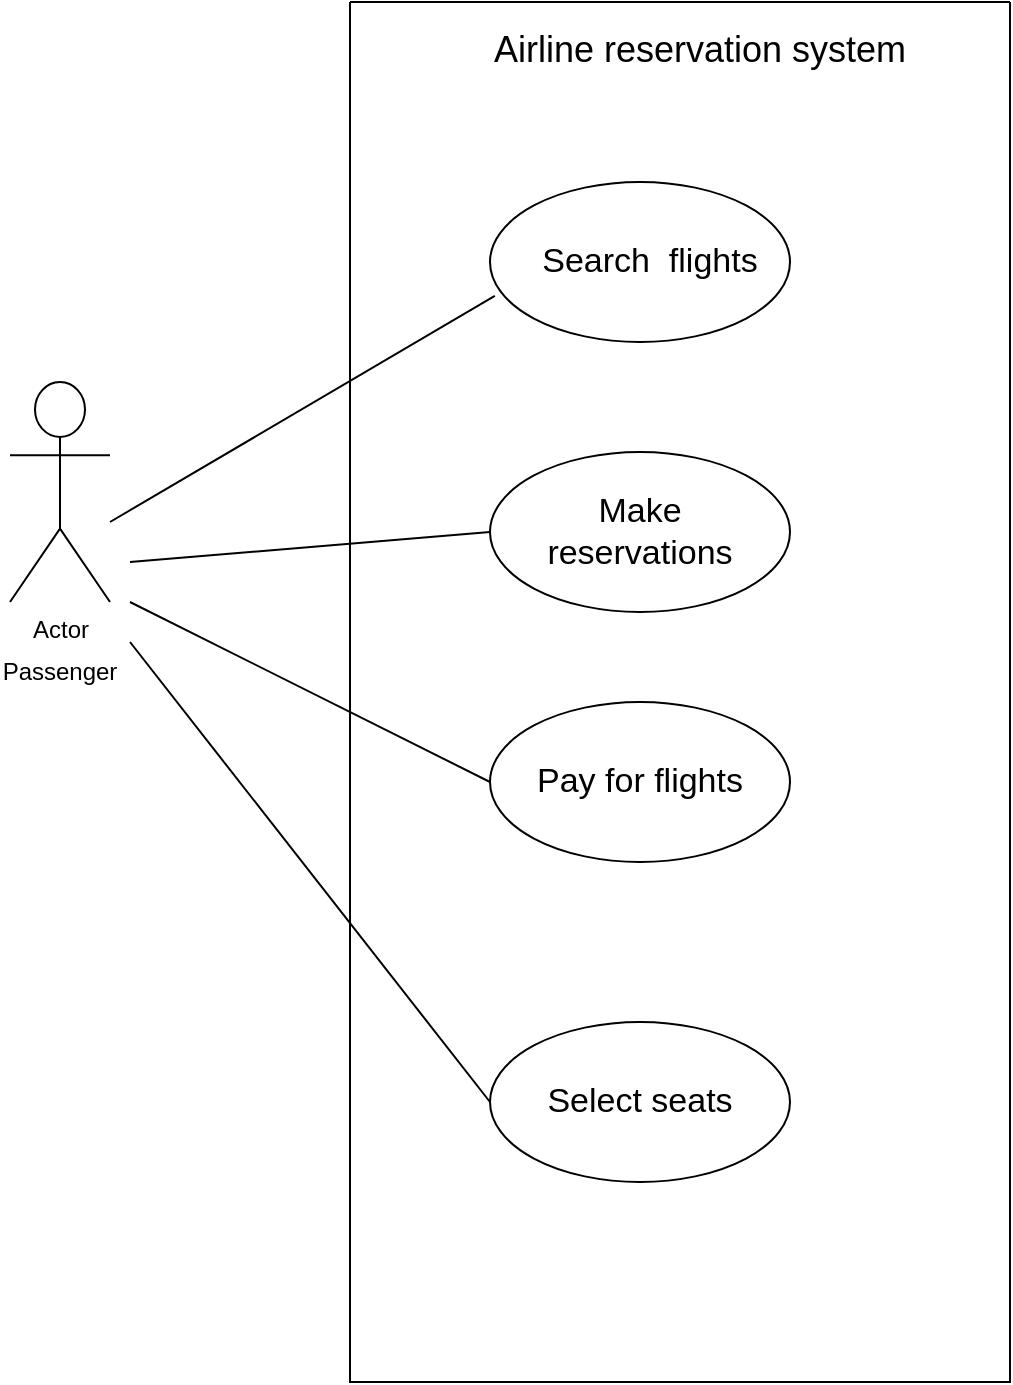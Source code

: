<mxfile version="21.3.5" type="device">
  <diagram name="Page-1" id="z0NkXbsKTlzJ4-4qUEFr">
    <mxGraphModel dx="1050" dy="541" grid="1" gridSize="10" guides="1" tooltips="1" connect="1" arrows="1" fold="1" page="1" pageScale="1" pageWidth="850" pageHeight="1100" background="none" math="0" shadow="0">
      <root>
        <mxCell id="0" />
        <mxCell id="1" parent="0" />
        <mxCell id="tjNFSNa4WCcFlEMhLhyr-2" value="" style="swimlane;startSize=0;" parent="1" vertex="1">
          <mxGeometry x="260" y="250" width="330" height="690" as="geometry" />
        </mxCell>
        <mxCell id="tjNFSNa4WCcFlEMhLhyr-3" value="&lt;p style=&quot;line-height: 120%;&quot;&gt;&lt;font style=&quot;font-size: 18px;&quot;&gt;Airline reservation system&lt;/font&gt;&lt;/p&gt;" style="text;html=1;strokeColor=none;fillColor=none;align=center;verticalAlign=middle;whiteSpace=wrap;rounded=0;" parent="tjNFSNa4WCcFlEMhLhyr-2" vertex="1">
          <mxGeometry x="60" y="10" width="230" height="30" as="geometry" />
        </mxCell>
        <mxCell id="tjNFSNa4WCcFlEMhLhyr-7" value="" style="ellipse;whiteSpace=wrap;html=1;fillStyle=hatch;" parent="tjNFSNa4WCcFlEMhLhyr-2" vertex="1">
          <mxGeometry x="70" y="90" width="150" height="80" as="geometry" />
        </mxCell>
        <mxCell id="tjNFSNa4WCcFlEMhLhyr-8" value="&lt;font style=&quot;font-size: 17px;&quot;&gt;Search&amp;nbsp; flights&lt;/font&gt;" style="text;html=1;strokeColor=none;fillColor=none;align=center;verticalAlign=middle;whiteSpace=wrap;rounded=0;" parent="tjNFSNa4WCcFlEMhLhyr-2" vertex="1">
          <mxGeometry x="90" y="115" width="120" height="30" as="geometry" />
        </mxCell>
        <mxCell id="tjNFSNa4WCcFlEMhLhyr-11" value="" style="ellipse;whiteSpace=wrap;html=1;fillStyle=hatch;" parent="tjNFSNa4WCcFlEMhLhyr-2" vertex="1">
          <mxGeometry x="70" y="225" width="150" height="80" as="geometry" />
        </mxCell>
        <mxCell id="tjNFSNa4WCcFlEMhLhyr-12" value="&lt;font style=&quot;font-size: 17px;&quot;&gt;Make reservations&lt;/font&gt;" style="text;html=1;strokeColor=none;fillColor=none;align=center;verticalAlign=middle;whiteSpace=wrap;rounded=0;" parent="tjNFSNa4WCcFlEMhLhyr-2" vertex="1">
          <mxGeometry x="85" y="250" width="120" height="30" as="geometry" />
        </mxCell>
        <mxCell id="tjNFSNa4WCcFlEMhLhyr-14" value="" style="ellipse;whiteSpace=wrap;html=1;fillStyle=hatch;" parent="tjNFSNa4WCcFlEMhLhyr-2" vertex="1">
          <mxGeometry x="70" y="350" width="150" height="80" as="geometry" />
        </mxCell>
        <mxCell id="tjNFSNa4WCcFlEMhLhyr-16" value="&lt;font style=&quot;font-size: 17px;&quot;&gt;Pay for flights&lt;/font&gt;" style="text;html=1;strokeColor=none;fillColor=none;align=center;verticalAlign=middle;whiteSpace=wrap;rounded=0;" parent="tjNFSNa4WCcFlEMhLhyr-2" vertex="1">
          <mxGeometry x="85" y="375" width="120" height="30" as="geometry" />
        </mxCell>
        <mxCell id="tjNFSNa4WCcFlEMhLhyr-17" value="" style="ellipse;whiteSpace=wrap;html=1;fillStyle=hatch;" parent="tjNFSNa4WCcFlEMhLhyr-2" vertex="1">
          <mxGeometry x="70" y="510" width="150" height="80" as="geometry" />
        </mxCell>
        <mxCell id="tjNFSNa4WCcFlEMhLhyr-18" value="&lt;font style=&quot;font-size: 17px;&quot;&gt;Select seats&lt;/font&gt;" style="text;html=1;strokeColor=none;fillColor=none;align=center;verticalAlign=middle;whiteSpace=wrap;rounded=0;" parent="tjNFSNa4WCcFlEMhLhyr-2" vertex="1">
          <mxGeometry x="85" y="535" width="120" height="30" as="geometry" />
        </mxCell>
        <mxCell id="tjNFSNa4WCcFlEMhLhyr-4" value="Actor" style="shape=umlActor;verticalLabelPosition=bottom;verticalAlign=top;html=1;" parent="1" vertex="1">
          <mxGeometry x="90" y="440" width="50" height="110" as="geometry" />
        </mxCell>
        <mxCell id="tjNFSNa4WCcFlEMhLhyr-6" value="Passenger" style="text;html=1;strokeColor=none;fillColor=none;align=center;verticalAlign=middle;whiteSpace=wrap;rounded=0;" parent="1" vertex="1">
          <mxGeometry x="85" y="570" width="60" height="30" as="geometry" />
        </mxCell>
        <mxCell id="tjNFSNa4WCcFlEMhLhyr-10" value="" style="endArrow=none;html=1;rounded=0;entryX=0.016;entryY=0.712;entryDx=0;entryDy=0;entryPerimeter=0;" parent="1" target="tjNFSNa4WCcFlEMhLhyr-7" edge="1">
          <mxGeometry width="50" height="50" relative="1" as="geometry">
            <mxPoint x="140" y="510" as="sourcePoint" />
            <mxPoint x="450" y="540" as="targetPoint" />
          </mxGeometry>
        </mxCell>
        <mxCell id="tjNFSNa4WCcFlEMhLhyr-13" value="" style="endArrow=none;html=1;rounded=0;entryX=0;entryY=0.5;entryDx=0;entryDy=0;" parent="1" target="tjNFSNa4WCcFlEMhLhyr-11" edge="1">
          <mxGeometry width="50" height="50" relative="1" as="geometry">
            <mxPoint x="150" y="530" as="sourcePoint" />
            <mxPoint x="450" y="540" as="targetPoint" />
          </mxGeometry>
        </mxCell>
        <mxCell id="tjNFSNa4WCcFlEMhLhyr-15" value="" style="endArrow=none;html=1;rounded=0;entryX=0;entryY=0.5;entryDx=0;entryDy=0;" parent="1" target="tjNFSNa4WCcFlEMhLhyr-14" edge="1">
          <mxGeometry width="50" height="50" relative="1" as="geometry">
            <mxPoint x="150" y="550" as="sourcePoint" />
            <mxPoint x="450" y="640" as="targetPoint" />
          </mxGeometry>
        </mxCell>
        <mxCell id="tjNFSNa4WCcFlEMhLhyr-19" value="" style="endArrow=none;html=1;rounded=0;entryX=0;entryY=0.5;entryDx=0;entryDy=0;" parent="1" target="tjNFSNa4WCcFlEMhLhyr-17" edge="1">
          <mxGeometry width="50" height="50" relative="1" as="geometry">
            <mxPoint x="150" y="570" as="sourcePoint" />
            <mxPoint x="330" y="670" as="targetPoint" />
          </mxGeometry>
        </mxCell>
      </root>
    </mxGraphModel>
  </diagram>
</mxfile>
